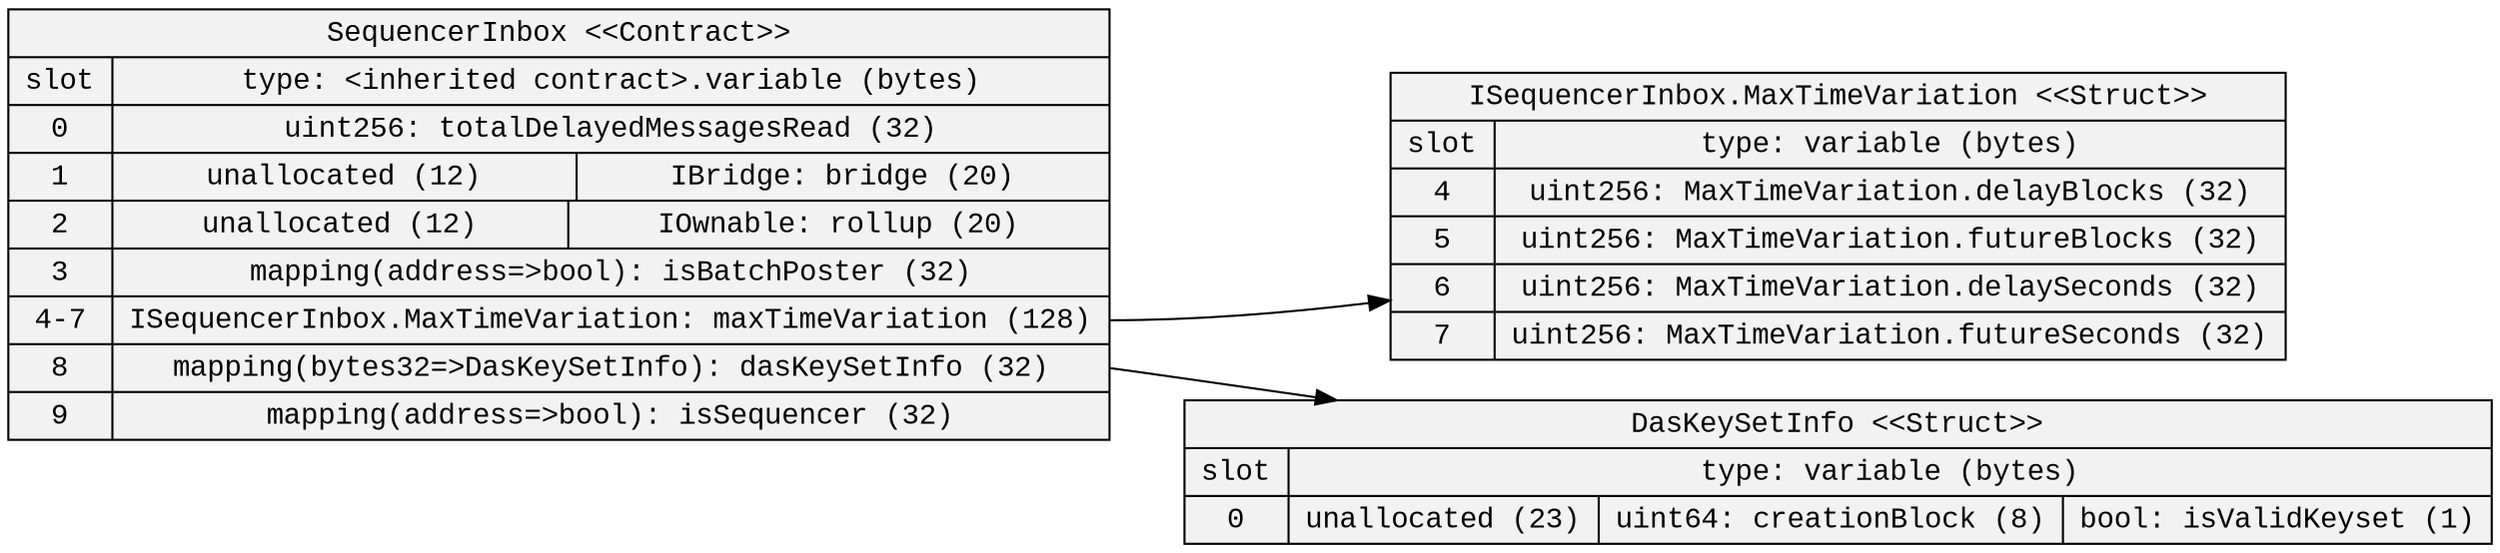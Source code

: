 
digraph StorageDiagram {
rankdir=LR
color=black
arrowhead=open
node [shape=record, style=filled, fillcolor=gray95 fontname="Courier New"]
3 [label="SequencerInbox \<\<Contract\>\>\n | {{ slot| 0 | 1 | 2 | 3 | 4-7 | 8 | 9 } | { type: \<inherited contract\>.variable (bytes) | {  uint256: totalDelayedMessagesRead (32) } | {  unallocated (12)  |  IBridge: bridge (20) } | {  unallocated (12)  |  IOwnable: rollup (20) } | {  mapping\(address=\>bool\): isBatchPoster (32) } | { <9> ISequencerInbox.MaxTimeVariation: maxTimeVariation (128) } | { <12> mapping\(bytes32=\>DasKeySetInfo\): dasKeySetInfo (32) } | {  mapping\(address=\>bool\): isSequencer (32) }}}"]

1 [label="ISequencerInbox.MaxTimeVariation \<\<Struct\>\>\n | {{ slot| 4 | 5 | 6 | 7 } | { type: variable (bytes) | {  uint256: MaxTimeVariation.delayBlocks (32) } | {  uint256: MaxTimeVariation.futureBlocks (32) } | {  uint256: MaxTimeVariation.delaySeconds (32) } | {  uint256: MaxTimeVariation.futureSeconds (32) }}}"]

2 [label="DasKeySetInfo \<\<Struct\>\>\n | {{ slot| 0 } | { type: variable (bytes) | {  unallocated (23)  |  uint64: creationBlock (8)  |  bool: isValidKeyset (1) }}}"]

 3:9 -> 1
 3:12 -> 2
}